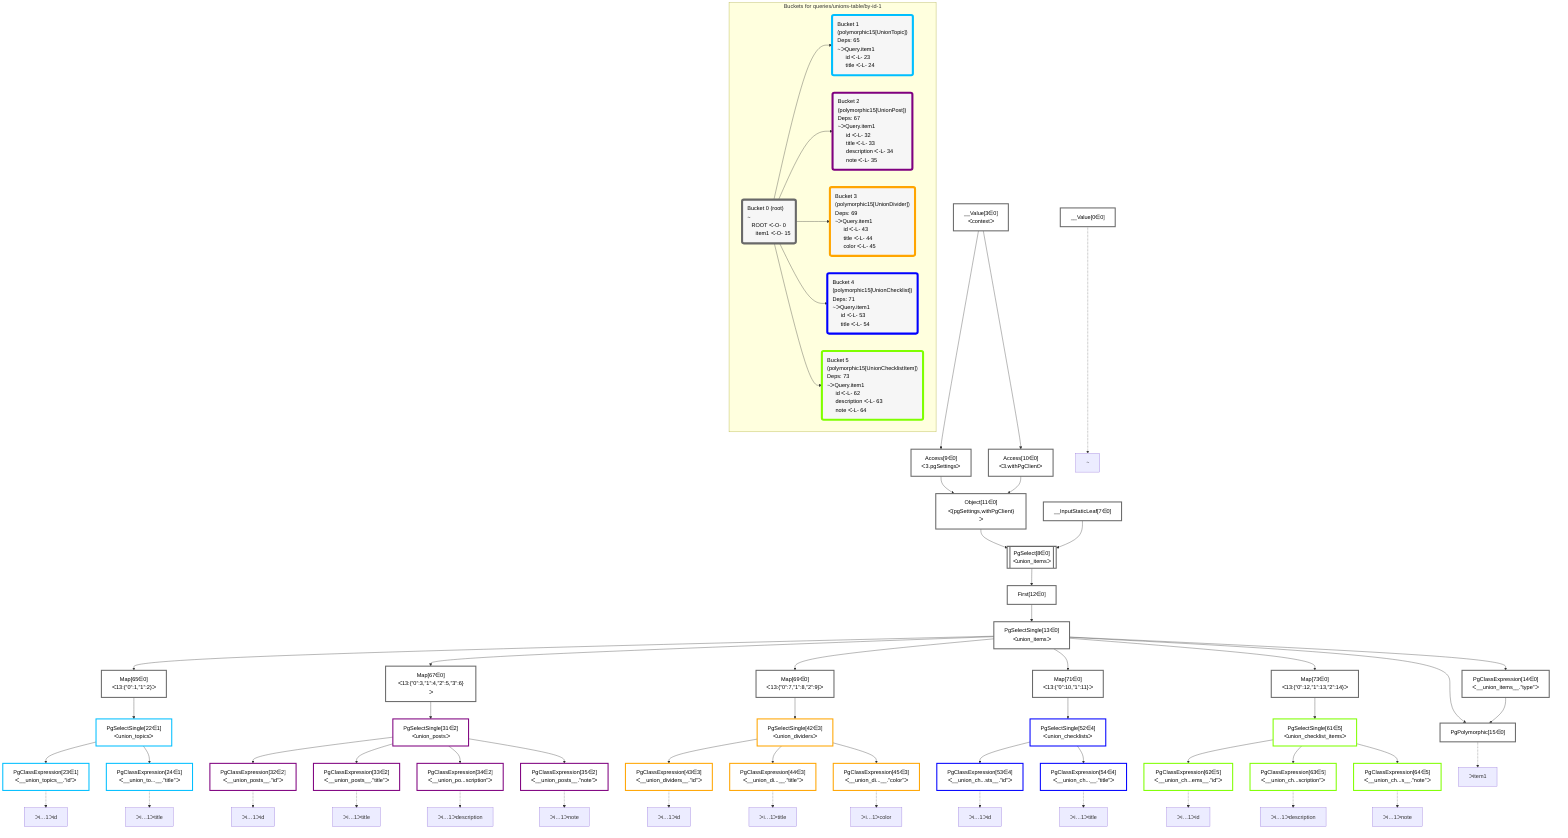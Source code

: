 graph TD
    classDef path fill:#eee,stroke:#000,color:#000
    classDef plan fill:#fff,stroke-width:3px,color:#000
    classDef itemplan fill:#fff,stroke-width:6px,color:#000
    classDef sideeffectplan fill:#f00,stroke-width:6px,color:#000
    classDef bucket fill:#f6f6f6,color:#000,stroke-width:6px,text-align:left


    %% define plans
    __Value0["__Value[0∈0]"]:::plan
    __Value3["__Value[3∈0]<br />ᐸcontextᐳ"]:::plan
    __InputStaticLeaf7["__InputStaticLeaf[7∈0]"]:::plan
    Access9["Access[9∈0]<br />ᐸ3.pgSettingsᐳ"]:::plan
    Access10["Access[10∈0]<br />ᐸ3.withPgClientᐳ"]:::plan
    Object11["Object[11∈0]<br />ᐸ{pgSettings,withPgClient}ᐳ"]:::plan
    PgSelect8[["PgSelect[8∈0]<br />ᐸunion_itemsᐳ"]]:::plan
    First12["First[12∈0]"]:::plan
    PgSelectSingle13["PgSelectSingle[13∈0]<br />ᐸunion_itemsᐳ"]:::plan
    PgClassExpression14["PgClassExpression[14∈0]<br />ᐸ__union_items__.”type”ᐳ"]:::plan
    PgPolymorphic15["PgPolymorphic[15∈0]"]:::plan
    Map65["Map[65∈0]<br />ᐸ13:{”0”:1,”1”:2}ᐳ"]:::plan
    PgSelectSingle22["PgSelectSingle[22∈1]<br />ᐸunion_topicsᐳ"]:::plan
    PgClassExpression23["PgClassExpression[23∈1]<br />ᐸ__union_topics__.”id”ᐳ"]:::plan
    PgClassExpression24["PgClassExpression[24∈1]<br />ᐸ__union_to...__.”title”ᐳ"]:::plan
    Map67["Map[67∈0]<br />ᐸ13:{”0”:3,”1”:4,”2”:5,”3”:6}ᐳ"]:::plan
    PgSelectSingle31["PgSelectSingle[31∈2]<br />ᐸunion_postsᐳ"]:::plan
    PgClassExpression32["PgClassExpression[32∈2]<br />ᐸ__union_posts__.”id”ᐳ"]:::plan
    PgClassExpression33["PgClassExpression[33∈2]<br />ᐸ__union_posts__.”title”ᐳ"]:::plan
    PgClassExpression34["PgClassExpression[34∈2]<br />ᐸ__union_po...scription”ᐳ"]:::plan
    PgClassExpression35["PgClassExpression[35∈2]<br />ᐸ__union_posts__.”note”ᐳ"]:::plan
    Map69["Map[69∈0]<br />ᐸ13:{”0”:7,”1”:8,”2”:9}ᐳ"]:::plan
    PgSelectSingle42["PgSelectSingle[42∈3]<br />ᐸunion_dividersᐳ"]:::plan
    PgClassExpression43["PgClassExpression[43∈3]<br />ᐸ__union_dividers__.”id”ᐳ"]:::plan
    PgClassExpression44["PgClassExpression[44∈3]<br />ᐸ__union_di...__.”title”ᐳ"]:::plan
    PgClassExpression45["PgClassExpression[45∈3]<br />ᐸ__union_di...__.”color”ᐳ"]:::plan
    Map71["Map[71∈0]<br />ᐸ13:{”0”:10,”1”:11}ᐳ"]:::plan
    PgSelectSingle52["PgSelectSingle[52∈4]<br />ᐸunion_checklistsᐳ"]:::plan
    PgClassExpression53["PgClassExpression[53∈4]<br />ᐸ__union_ch...sts__.”id”ᐳ"]:::plan
    PgClassExpression54["PgClassExpression[54∈4]<br />ᐸ__union_ch...__.”title”ᐳ"]:::plan
    Map73["Map[73∈0]<br />ᐸ13:{”0”:12,”1”:13,”2”:14}ᐳ"]:::plan
    PgSelectSingle61["PgSelectSingle[61∈5]<br />ᐸunion_checklist_itemsᐳ"]:::plan
    PgClassExpression62["PgClassExpression[62∈5]<br />ᐸ__union_ch...ems__.”id”ᐳ"]:::plan
    PgClassExpression63["PgClassExpression[63∈5]<br />ᐸ__union_ch...scription”ᐳ"]:::plan
    PgClassExpression64["PgClassExpression[64∈5]<br />ᐸ__union_ch...s__.”note”ᐳ"]:::plan

    %% plan dependencies
    __Value3 --> Access9
    __Value3 --> Access10
    Access9 & Access10 --> Object11
    Object11 & __InputStaticLeaf7 --> PgSelect8
    PgSelect8 --> First12
    First12 --> PgSelectSingle13
    PgSelectSingle13 --> PgClassExpression14
    PgSelectSingle13 & PgClassExpression14 --> PgPolymorphic15
    PgSelectSingle13 --> Map65
    Map65 --> PgSelectSingle22
    PgSelectSingle22 --> PgClassExpression23
    PgSelectSingle22 --> PgClassExpression24
    PgSelectSingle13 --> Map67
    Map67 --> PgSelectSingle31
    PgSelectSingle31 --> PgClassExpression32
    PgSelectSingle31 --> PgClassExpression33
    PgSelectSingle31 --> PgClassExpression34
    PgSelectSingle31 --> PgClassExpression35
    PgSelectSingle13 --> Map69
    Map69 --> PgSelectSingle42
    PgSelectSingle42 --> PgClassExpression43
    PgSelectSingle42 --> PgClassExpression44
    PgSelectSingle42 --> PgClassExpression45
    PgSelectSingle13 --> Map71
    Map71 --> PgSelectSingle52
    PgSelectSingle52 --> PgClassExpression53
    PgSelectSingle52 --> PgClassExpression54
    PgSelectSingle13 --> Map73
    Map73 --> PgSelectSingle61
    PgSelectSingle61 --> PgClassExpression62
    PgSelectSingle61 --> PgClassExpression63
    PgSelectSingle61 --> PgClassExpression64

    %% plan-to-path relationships
    P0["~"]
    __Value0 -.-> P0
    P15["ᐳitem1"]
    PgPolymorphic15 -.-> P15
    P23["ᐳi…1ᐳid"]
    PgClassExpression23 -.-> P23
    P24["ᐳi…1ᐳtitle"]
    PgClassExpression24 -.-> P24
    P32["ᐳi…1ᐳid"]
    PgClassExpression32 -.-> P32
    P33["ᐳi…1ᐳtitle"]
    PgClassExpression33 -.-> P33
    P34["ᐳi…1ᐳdescription"]
    PgClassExpression34 -.-> P34
    P35["ᐳi…1ᐳnote"]
    PgClassExpression35 -.-> P35
    P43["ᐳi…1ᐳid"]
    PgClassExpression43 -.-> P43
    P44["ᐳi…1ᐳtitle"]
    PgClassExpression44 -.-> P44
    P45["ᐳi…1ᐳcolor"]
    PgClassExpression45 -.-> P45
    P53["ᐳi…1ᐳid"]
    PgClassExpression53 -.-> P53
    P54["ᐳi…1ᐳtitle"]
    PgClassExpression54 -.-> P54
    P62["ᐳi…1ᐳid"]
    PgClassExpression62 -.-> P62
    P63["ᐳi…1ᐳdescription"]
    PgClassExpression63 -.-> P63
    P64["ᐳi…1ᐳnote"]
    PgClassExpression64 -.-> P64

    subgraph "Buckets for queries/unions-table/by-id-1"
    Bucket0("Bucket 0 (root)<br />~<br />⠀ROOT ᐸ-O- 0<br />⠀⠀item1 ᐸ-O- 15"):::bucket
    classDef bucket0 stroke:#696969
    class Bucket0,__Value0,__Value3,__InputStaticLeaf7,PgSelect8,Access9,Access10,Object11,First12,PgSelectSingle13,PgClassExpression14,PgPolymorphic15,Map65,Map67,Map69,Map71,Map73 bucket0
    Bucket1("Bucket 1 (polymorphic15[UnionTopic])<br />Deps: 65<br />~ᐳQuery.item1<br />⠀⠀id ᐸ-L- 23<br />⠀⠀title ᐸ-L- 24"):::bucket
    classDef bucket1 stroke:#00bfff
    class Bucket1,PgSelectSingle22,PgClassExpression23,PgClassExpression24 bucket1
    Bucket2("Bucket 2 (polymorphic15[UnionPost])<br />Deps: 67<br />~ᐳQuery.item1<br />⠀⠀id ᐸ-L- 32<br />⠀⠀title ᐸ-L- 33<br />⠀⠀description ᐸ-L- 34<br />⠀⠀note ᐸ-L- 35"):::bucket
    classDef bucket2 stroke:#7f007f
    class Bucket2,PgSelectSingle31,PgClassExpression32,PgClassExpression33,PgClassExpression34,PgClassExpression35 bucket2
    Bucket3("Bucket 3 (polymorphic15[UnionDivider])<br />Deps: 69<br />~ᐳQuery.item1<br />⠀⠀id ᐸ-L- 43<br />⠀⠀title ᐸ-L- 44<br />⠀⠀color ᐸ-L- 45"):::bucket
    classDef bucket3 stroke:#ffa500
    class Bucket3,PgSelectSingle42,PgClassExpression43,PgClassExpression44,PgClassExpression45 bucket3
    Bucket4("Bucket 4 (polymorphic15[UnionChecklist])<br />Deps: 71<br />~ᐳQuery.item1<br />⠀⠀id ᐸ-L- 53<br />⠀⠀title ᐸ-L- 54"):::bucket
    classDef bucket4 stroke:#0000ff
    class Bucket4,PgSelectSingle52,PgClassExpression53,PgClassExpression54 bucket4
    Bucket5("Bucket 5 (polymorphic15[UnionChecklistItem])<br />Deps: 73<br />~ᐳQuery.item1<br />⠀⠀id ᐸ-L- 62<br />⠀⠀description ᐸ-L- 63<br />⠀⠀note ᐸ-L- 64"):::bucket
    classDef bucket5 stroke:#7fff00
    class Bucket5,PgSelectSingle61,PgClassExpression62,PgClassExpression63,PgClassExpression64 bucket5
    Bucket0 --> Bucket1 & Bucket2 & Bucket3 & Bucket4 & Bucket5
    end